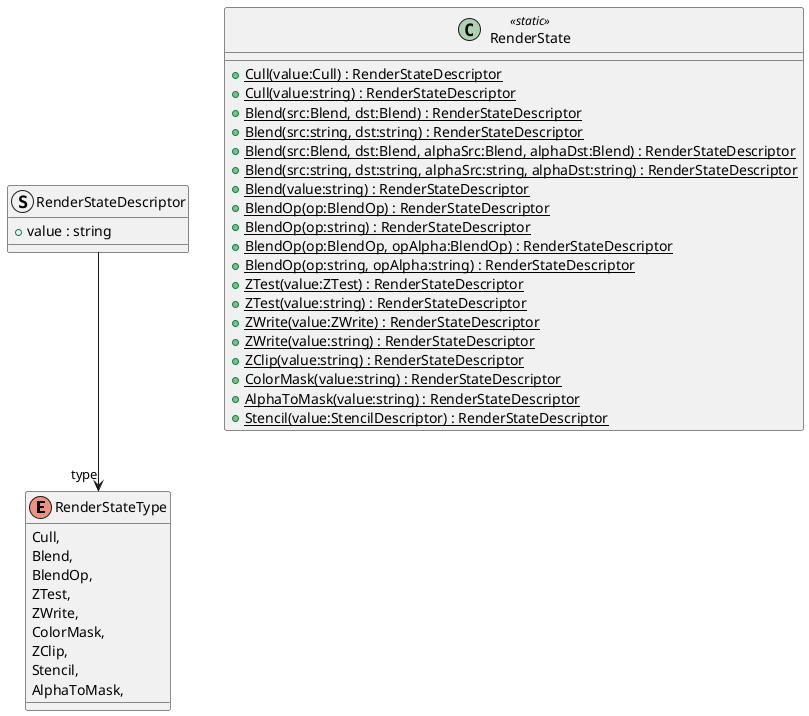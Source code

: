 @startuml
enum RenderStateType {
    Cull,
    Blend,
    BlendOp,
    ZTest,
    ZWrite,
    ColorMask,
    ZClip,
    Stencil,
    AlphaToMask,
}
struct RenderStateDescriptor {
    + value : string
}
class RenderState <<static>> {
    + {static} Cull(value:Cull) : RenderStateDescriptor
    + {static} Cull(value:string) : RenderStateDescriptor
    + {static} Blend(src:Blend, dst:Blend) : RenderStateDescriptor
    + {static} Blend(src:string, dst:string) : RenderStateDescriptor
    + {static} Blend(src:Blend, dst:Blend, alphaSrc:Blend, alphaDst:Blend) : RenderStateDescriptor
    + {static} Blend(src:string, dst:string, alphaSrc:string, alphaDst:string) : RenderStateDescriptor
    + {static} Blend(value:string) : RenderStateDescriptor
    + {static} BlendOp(op:BlendOp) : RenderStateDescriptor
    + {static} BlendOp(op:string) : RenderStateDescriptor
    + {static} BlendOp(op:BlendOp, opAlpha:BlendOp) : RenderStateDescriptor
    + {static} BlendOp(op:string, opAlpha:string) : RenderStateDescriptor
    + {static} ZTest(value:ZTest) : RenderStateDescriptor
    + {static} ZTest(value:string) : RenderStateDescriptor
    + {static} ZWrite(value:ZWrite) : RenderStateDescriptor
    + {static} ZWrite(value:string) : RenderStateDescriptor
    + {static} ZClip(value:string) : RenderStateDescriptor
    + {static} ColorMask(value:string) : RenderStateDescriptor
    + {static} AlphaToMask(value:string) : RenderStateDescriptor
    + {static} Stencil(value:StencilDescriptor) : RenderStateDescriptor
}
RenderStateDescriptor --> "type" RenderStateType
@enduml
